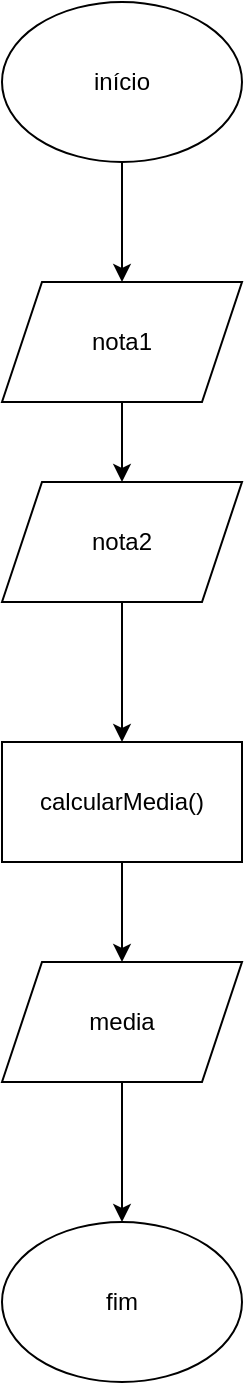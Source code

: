 <mxfile version="13.4.5" type="device"><diagram id="zPwdn4Z6C32PzjBMZCMD" name="Page-1"><mxGraphModel dx="852" dy="494" grid="1" gridSize="10" guides="1" tooltips="1" connect="1" arrows="1" fold="1" page="1" pageScale="1" pageWidth="827" pageHeight="1169" math="0" shadow="0"><root><mxCell id="0"/><mxCell id="1" parent="0"/><mxCell id="9mUpY96bbVwJjFunC1pL-3" style="edgeStyle=orthogonalEdgeStyle;rounded=0;orthogonalLoop=1;jettySize=auto;html=1;entryX=0.5;entryY=0;entryDx=0;entryDy=0;" parent="1" source="9mUpY96bbVwJjFunC1pL-1" target="9mUpY96bbVwJjFunC1pL-2" edge="1"><mxGeometry relative="1" as="geometry"/></mxCell><mxCell id="9mUpY96bbVwJjFunC1pL-1" value="início" style="ellipse;whiteSpace=wrap;html=1;" parent="1" vertex="1"><mxGeometry x="330" y="60" width="120" height="80" as="geometry"/></mxCell><mxCell id="9mUpY96bbVwJjFunC1pL-5" style="edgeStyle=orthogonalEdgeStyle;rounded=0;orthogonalLoop=1;jettySize=auto;html=1;entryX=0.5;entryY=0;entryDx=0;entryDy=0;" parent="1" source="9mUpY96bbVwJjFunC1pL-2" target="9mUpY96bbVwJjFunC1pL-4" edge="1"><mxGeometry relative="1" as="geometry"/></mxCell><mxCell id="9mUpY96bbVwJjFunC1pL-2" value="nota1" style="shape=parallelogram;perimeter=parallelogramPerimeter;whiteSpace=wrap;html=1;fixedSize=1;" parent="1" vertex="1"><mxGeometry x="330" y="200" width="120" height="60" as="geometry"/></mxCell><mxCell id="9mUpY96bbVwJjFunC1pL-7" style="edgeStyle=orthogonalEdgeStyle;rounded=0;orthogonalLoop=1;jettySize=auto;html=1;entryX=0.5;entryY=0;entryDx=0;entryDy=0;" parent="1" source="9mUpY96bbVwJjFunC1pL-4" target="9mUpY96bbVwJjFunC1pL-6" edge="1"><mxGeometry relative="1" as="geometry"/></mxCell><mxCell id="9mUpY96bbVwJjFunC1pL-4" value="nota2" style="shape=parallelogram;perimeter=parallelogramPerimeter;whiteSpace=wrap;html=1;fixedSize=1;" parent="1" vertex="1"><mxGeometry x="330" y="300" width="120" height="60" as="geometry"/></mxCell><mxCell id="9mUpY96bbVwJjFunC1pL-9" style="edgeStyle=orthogonalEdgeStyle;rounded=0;orthogonalLoop=1;jettySize=auto;html=1;entryX=0.5;entryY=0;entryDx=0;entryDy=0;" parent="1" source="9mUpY96bbVwJjFunC1pL-6" target="9mUpY96bbVwJjFunC1pL-8" edge="1"><mxGeometry relative="1" as="geometry"/></mxCell><mxCell id="9mUpY96bbVwJjFunC1pL-6" value="calcularMedia()" style="rounded=0;whiteSpace=wrap;html=1;" parent="1" vertex="1"><mxGeometry x="330" y="430" width="120" height="60" as="geometry"/></mxCell><mxCell id="9mUpY96bbVwJjFunC1pL-11" style="edgeStyle=orthogonalEdgeStyle;rounded=0;orthogonalLoop=1;jettySize=auto;html=1;entryX=0.5;entryY=0;entryDx=0;entryDy=0;" parent="1" source="9mUpY96bbVwJjFunC1pL-8" target="9mUpY96bbVwJjFunC1pL-10" edge="1"><mxGeometry relative="1" as="geometry"/></mxCell><mxCell id="9mUpY96bbVwJjFunC1pL-8" value="media" style="shape=parallelogram;perimeter=parallelogramPerimeter;whiteSpace=wrap;html=1;fixedSize=1;" parent="1" vertex="1"><mxGeometry x="330" y="540" width="120" height="60" as="geometry"/></mxCell><mxCell id="9mUpY96bbVwJjFunC1pL-10" value="fim" style="ellipse;whiteSpace=wrap;html=1;" parent="1" vertex="1"><mxGeometry x="330" y="670" width="120" height="80" as="geometry"/></mxCell></root></mxGraphModel></diagram></mxfile>